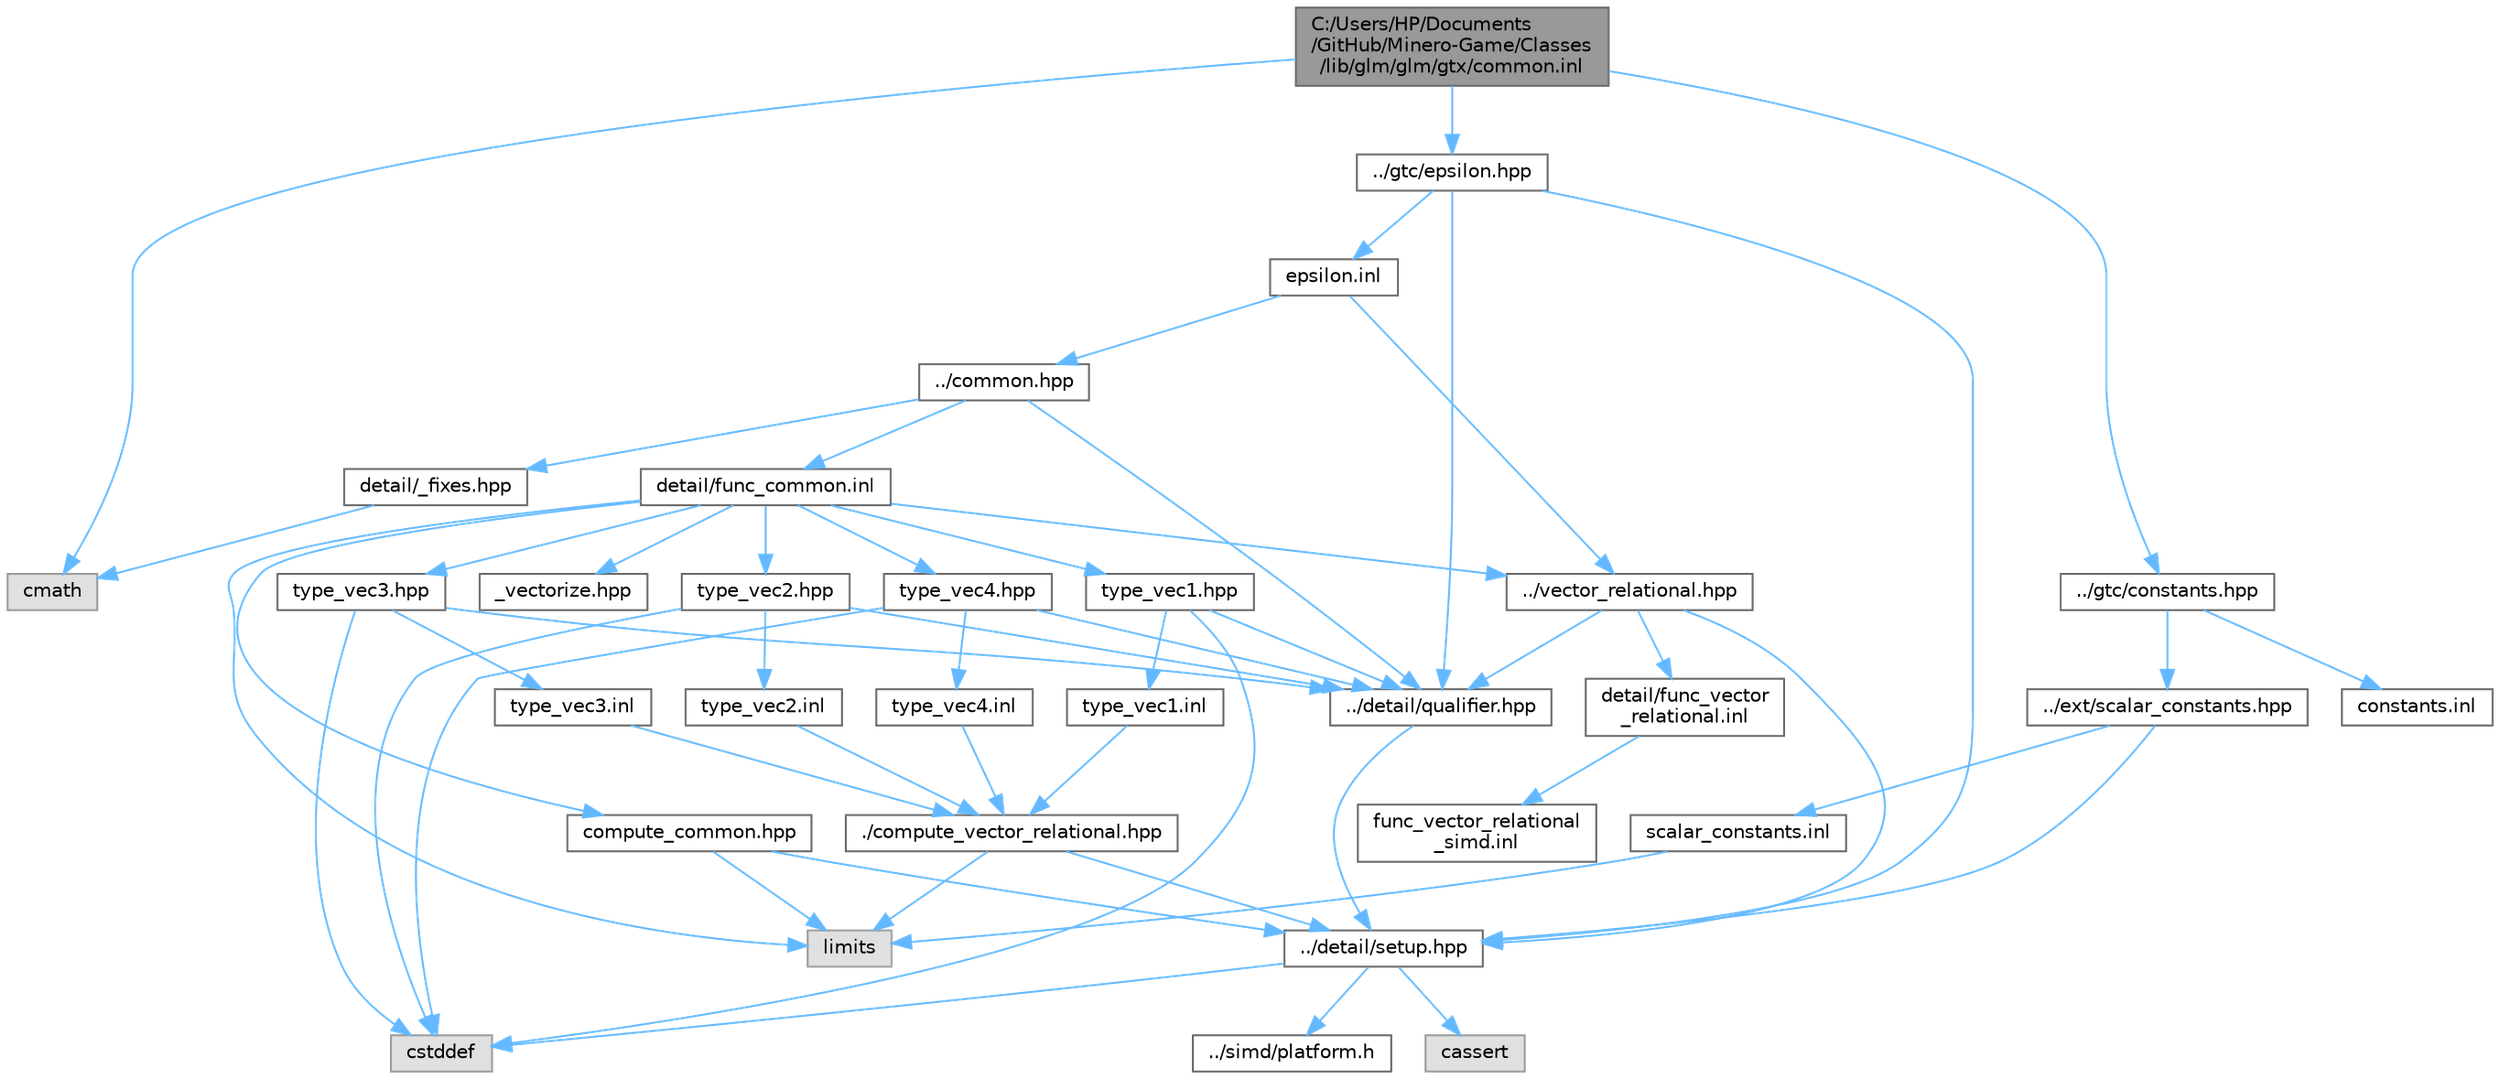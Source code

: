 digraph "C:/Users/HP/Documents/GitHub/Minero-Game/Classes/lib/glm/glm/gtx/common.inl"
{
 // LATEX_PDF_SIZE
  bgcolor="transparent";
  edge [fontname=Helvetica,fontsize=10,labelfontname=Helvetica,labelfontsize=10];
  node [fontname=Helvetica,fontsize=10,shape=box,height=0.2,width=0.4];
  Node1 [id="Node000001",label="C:/Users/HP/Documents\l/GitHub/Minero-Game/Classes\l/lib/glm/glm/gtx/common.inl",height=0.2,width=0.4,color="gray40", fillcolor="grey60", style="filled", fontcolor="black",tooltip=" "];
  Node1 -> Node2 [id="edge107_Node000001_Node000002",color="steelblue1",style="solid",tooltip=" "];
  Node2 [id="Node000002",label="cmath",height=0.2,width=0.4,color="grey60", fillcolor="#E0E0E0", style="filled",tooltip=" "];
  Node1 -> Node3 [id="edge108_Node000001_Node000003",color="steelblue1",style="solid",tooltip=" "];
  Node3 [id="Node000003",label="../gtc/epsilon.hpp",height=0.2,width=0.4,color="grey40", fillcolor="white", style="filled",URL="$_classes_2lib_2glm_2glm_2gtc_2epsilon_8hpp.html",tooltip=" "];
  Node3 -> Node4 [id="edge109_Node000003_Node000004",color="steelblue1",style="solid",tooltip=" "];
  Node4 [id="Node000004",label="../detail/setup.hpp",height=0.2,width=0.4,color="grey40", fillcolor="white", style="filled",URL="$_classes_2lib_2glm_2glm_2detail_2setup_8hpp.html",tooltip=" "];
  Node4 -> Node5 [id="edge110_Node000004_Node000005",color="steelblue1",style="solid",tooltip=" "];
  Node5 [id="Node000005",label="cassert",height=0.2,width=0.4,color="grey60", fillcolor="#E0E0E0", style="filled",tooltip=" "];
  Node4 -> Node6 [id="edge111_Node000004_Node000006",color="steelblue1",style="solid",tooltip=" "];
  Node6 [id="Node000006",label="cstddef",height=0.2,width=0.4,color="grey60", fillcolor="#E0E0E0", style="filled",tooltip=" "];
  Node4 -> Node7 [id="edge112_Node000004_Node000007",color="steelblue1",style="solid",tooltip=" "];
  Node7 [id="Node000007",label="../simd/platform.h",height=0.2,width=0.4,color="grey40", fillcolor="white", style="filled",URL="$_classes_2lib_2glm_2glm_2simd_2platform_8h.html",tooltip=" "];
  Node3 -> Node8 [id="edge113_Node000003_Node000008",color="steelblue1",style="solid",tooltip=" "];
  Node8 [id="Node000008",label="../detail/qualifier.hpp",height=0.2,width=0.4,color="grey40", fillcolor="white", style="filled",URL="$_classes_2lib_2glm_2glm_2detail_2qualifier_8hpp.html",tooltip=" "];
  Node8 -> Node4 [id="edge114_Node000008_Node000004",color="steelblue1",style="solid",tooltip=" "];
  Node3 -> Node9 [id="edge115_Node000003_Node000009",color="steelblue1",style="solid",tooltip=" "];
  Node9 [id="Node000009",label="epsilon.inl",height=0.2,width=0.4,color="grey40", fillcolor="white", style="filled",URL="$_classes_2lib_2glm_2glm_2gtc_2epsilon_8inl.html",tooltip=" "];
  Node9 -> Node10 [id="edge116_Node000009_Node000010",color="steelblue1",style="solid",tooltip=" "];
  Node10 [id="Node000010",label="../vector_relational.hpp",height=0.2,width=0.4,color="grey40", fillcolor="white", style="filled",URL="$_classes_2lib_2glm_2glm_2vector__relational_8hpp.html",tooltip=" "];
  Node10 -> Node8 [id="edge117_Node000010_Node000008",color="steelblue1",style="solid",tooltip=" "];
  Node10 -> Node4 [id="edge118_Node000010_Node000004",color="steelblue1",style="solid",tooltip=" "];
  Node10 -> Node11 [id="edge119_Node000010_Node000011",color="steelblue1",style="solid",tooltip=" "];
  Node11 [id="Node000011",label="detail/func_vector\l_relational.inl",height=0.2,width=0.4,color="grey40", fillcolor="white", style="filled",URL="$_classes_2lib_2glm_2glm_2detail_2func__vector__relational_8inl.html",tooltip=" "];
  Node11 -> Node12 [id="edge120_Node000011_Node000012",color="steelblue1",style="solid",tooltip=" "];
  Node12 [id="Node000012",label="func_vector_relational\l_simd.inl",height=0.2,width=0.4,color="grey40", fillcolor="white", style="filled",URL="$_classes_2lib_2glm_2glm_2detail_2func__vector__relational__simd_8inl.html",tooltip=" "];
  Node9 -> Node13 [id="edge121_Node000009_Node000013",color="steelblue1",style="solid",tooltip=" "];
  Node13 [id="Node000013",label="../common.hpp",height=0.2,width=0.4,color="grey40", fillcolor="white", style="filled",URL="$_classes_2lib_2glm_2glm_2common_8hpp.html",tooltip=" "];
  Node13 -> Node8 [id="edge122_Node000013_Node000008",color="steelblue1",style="solid",tooltip=" "];
  Node13 -> Node14 [id="edge123_Node000013_Node000014",color="steelblue1",style="solid",tooltip=" "];
  Node14 [id="Node000014",label="detail/_fixes.hpp",height=0.2,width=0.4,color="grey40", fillcolor="white", style="filled",URL="$_classes_2lib_2glm_2glm_2detail_2__fixes_8hpp.html",tooltip=" "];
  Node14 -> Node2 [id="edge124_Node000014_Node000002",color="steelblue1",style="solid",tooltip=" "];
  Node13 -> Node15 [id="edge125_Node000013_Node000015",color="steelblue1",style="solid",tooltip=" "];
  Node15 [id="Node000015",label="detail/func_common.inl",height=0.2,width=0.4,color="grey40", fillcolor="white", style="filled",URL="$_classes_2lib_2glm_2glm_2detail_2func__common_8inl.html",tooltip=" "];
  Node15 -> Node10 [id="edge126_Node000015_Node000010",color="steelblue1",style="solid",tooltip=" "];
  Node15 -> Node16 [id="edge127_Node000015_Node000016",color="steelblue1",style="solid",tooltip=" "];
  Node16 [id="Node000016",label="compute_common.hpp",height=0.2,width=0.4,color="grey40", fillcolor="white", style="filled",URL="$_classes_2lib_2glm_2glm_2detail_2compute__common_8hpp.html",tooltip=" "];
  Node16 -> Node4 [id="edge128_Node000016_Node000004",color="steelblue1",style="solid",tooltip=" "];
  Node16 -> Node17 [id="edge129_Node000016_Node000017",color="steelblue1",style="solid",tooltip=" "];
  Node17 [id="Node000017",label="limits",height=0.2,width=0.4,color="grey60", fillcolor="#E0E0E0", style="filled",tooltip=" "];
  Node15 -> Node18 [id="edge130_Node000015_Node000018",color="steelblue1",style="solid",tooltip=" "];
  Node18 [id="Node000018",label="type_vec1.hpp",height=0.2,width=0.4,color="grey40", fillcolor="white", style="filled",URL="$_classes_2lib_2glm_2glm_2detail_2type__vec1_8hpp.html",tooltip=" "];
  Node18 -> Node8 [id="edge131_Node000018_Node000008",color="steelblue1",style="solid",tooltip=" "];
  Node18 -> Node6 [id="edge132_Node000018_Node000006",color="steelblue1",style="solid",tooltip=" "];
  Node18 -> Node19 [id="edge133_Node000018_Node000019",color="steelblue1",style="solid",tooltip=" "];
  Node19 [id="Node000019",label="type_vec1.inl",height=0.2,width=0.4,color="grey40", fillcolor="white", style="filled",URL="$_classes_2lib_2glm_2glm_2detail_2type__vec1_8inl.html",tooltip=" "];
  Node19 -> Node20 [id="edge134_Node000019_Node000020",color="steelblue1",style="solid",tooltip=" "];
  Node20 [id="Node000020",label="./compute_vector_relational.hpp",height=0.2,width=0.4,color="grey40", fillcolor="white", style="filled",URL="$_classes_2lib_2glm_2glm_2detail_2compute__vector__relational_8hpp.html",tooltip=" "];
  Node20 -> Node4 [id="edge135_Node000020_Node000004",color="steelblue1",style="solid",tooltip=" "];
  Node20 -> Node17 [id="edge136_Node000020_Node000017",color="steelblue1",style="solid",tooltip=" "];
  Node15 -> Node21 [id="edge137_Node000015_Node000021",color="steelblue1",style="solid",tooltip=" "];
  Node21 [id="Node000021",label="type_vec2.hpp",height=0.2,width=0.4,color="grey40", fillcolor="white", style="filled",URL="$_classes_2lib_2glm_2glm_2detail_2type__vec2_8hpp.html",tooltip=" "];
  Node21 -> Node8 [id="edge138_Node000021_Node000008",color="steelblue1",style="solid",tooltip=" "];
  Node21 -> Node6 [id="edge139_Node000021_Node000006",color="steelblue1",style="solid",tooltip=" "];
  Node21 -> Node22 [id="edge140_Node000021_Node000022",color="steelblue1",style="solid",tooltip=" "];
  Node22 [id="Node000022",label="type_vec2.inl",height=0.2,width=0.4,color="grey40", fillcolor="white", style="filled",URL="$_classes_2lib_2glm_2glm_2detail_2type__vec2_8inl.html",tooltip=" "];
  Node22 -> Node20 [id="edge141_Node000022_Node000020",color="steelblue1",style="solid",tooltip=" "];
  Node15 -> Node23 [id="edge142_Node000015_Node000023",color="steelblue1",style="solid",tooltip=" "];
  Node23 [id="Node000023",label="type_vec3.hpp",height=0.2,width=0.4,color="grey40", fillcolor="white", style="filled",URL="$_classes_2lib_2glm_2glm_2detail_2type__vec3_8hpp.html",tooltip=" "];
  Node23 -> Node8 [id="edge143_Node000023_Node000008",color="steelblue1",style="solid",tooltip=" "];
  Node23 -> Node6 [id="edge144_Node000023_Node000006",color="steelblue1",style="solid",tooltip=" "];
  Node23 -> Node24 [id="edge145_Node000023_Node000024",color="steelblue1",style="solid",tooltip=" "];
  Node24 [id="Node000024",label="type_vec3.inl",height=0.2,width=0.4,color="grey40", fillcolor="white", style="filled",URL="$_classes_2lib_2glm_2glm_2detail_2type__vec3_8inl.html",tooltip=" "];
  Node24 -> Node20 [id="edge146_Node000024_Node000020",color="steelblue1",style="solid",tooltip=" "];
  Node15 -> Node25 [id="edge147_Node000015_Node000025",color="steelblue1",style="solid",tooltip=" "];
  Node25 [id="Node000025",label="type_vec4.hpp",height=0.2,width=0.4,color="grey40", fillcolor="white", style="filled",URL="$_classes_2lib_2glm_2glm_2detail_2type__vec4_8hpp.html",tooltip=" "];
  Node25 -> Node8 [id="edge148_Node000025_Node000008",color="steelblue1",style="solid",tooltip=" "];
  Node25 -> Node6 [id="edge149_Node000025_Node000006",color="steelblue1",style="solid",tooltip=" "];
  Node25 -> Node26 [id="edge150_Node000025_Node000026",color="steelblue1",style="solid",tooltip=" "];
  Node26 [id="Node000026",label="type_vec4.inl",height=0.2,width=0.4,color="grey40", fillcolor="white", style="filled",URL="$_classes_2lib_2glm_2glm_2detail_2type__vec4_8inl.html",tooltip=" "];
  Node26 -> Node20 [id="edge151_Node000026_Node000020",color="steelblue1",style="solid",tooltip=" "];
  Node15 -> Node27 [id="edge152_Node000015_Node000027",color="steelblue1",style="solid",tooltip=" "];
  Node27 [id="Node000027",label="_vectorize.hpp",height=0.2,width=0.4,color="grey40", fillcolor="white", style="filled",URL="$_classes_2lib_2glm_2glm_2detail_2__vectorize_8hpp.html",tooltip=" "];
  Node15 -> Node17 [id="edge153_Node000015_Node000017",color="steelblue1",style="solid",tooltip=" "];
  Node1 -> Node28 [id="edge154_Node000001_Node000028",color="steelblue1",style="solid",tooltip=" "];
  Node28 [id="Node000028",label="../gtc/constants.hpp",height=0.2,width=0.4,color="grey40", fillcolor="white", style="filled",URL="$_classes_2lib_2glm_2glm_2gtc_2constants_8hpp.html",tooltip=" "];
  Node28 -> Node29 [id="edge155_Node000028_Node000029",color="steelblue1",style="solid",tooltip=" "];
  Node29 [id="Node000029",label="../ext/scalar_constants.hpp",height=0.2,width=0.4,color="grey40", fillcolor="white", style="filled",URL="$_classes_2lib_2glm_2glm_2ext_2scalar__constants_8hpp.html",tooltip=" "];
  Node29 -> Node4 [id="edge156_Node000029_Node000004",color="steelblue1",style="solid",tooltip=" "];
  Node29 -> Node30 [id="edge157_Node000029_Node000030",color="steelblue1",style="solid",tooltip=" "];
  Node30 [id="Node000030",label="scalar_constants.inl",height=0.2,width=0.4,color="grey40", fillcolor="white", style="filled",URL="$_classes_2lib_2glm_2glm_2ext_2scalar__constants_8inl.html",tooltip=" "];
  Node30 -> Node17 [id="edge158_Node000030_Node000017",color="steelblue1",style="solid",tooltip=" "];
  Node28 -> Node31 [id="edge159_Node000028_Node000031",color="steelblue1",style="solid",tooltip=" "];
  Node31 [id="Node000031",label="constants.inl",height=0.2,width=0.4,color="grey40", fillcolor="white", style="filled",URL="$_classes_2lib_2glm_2glm_2gtc_2constants_8inl.html",tooltip=" "];
}
